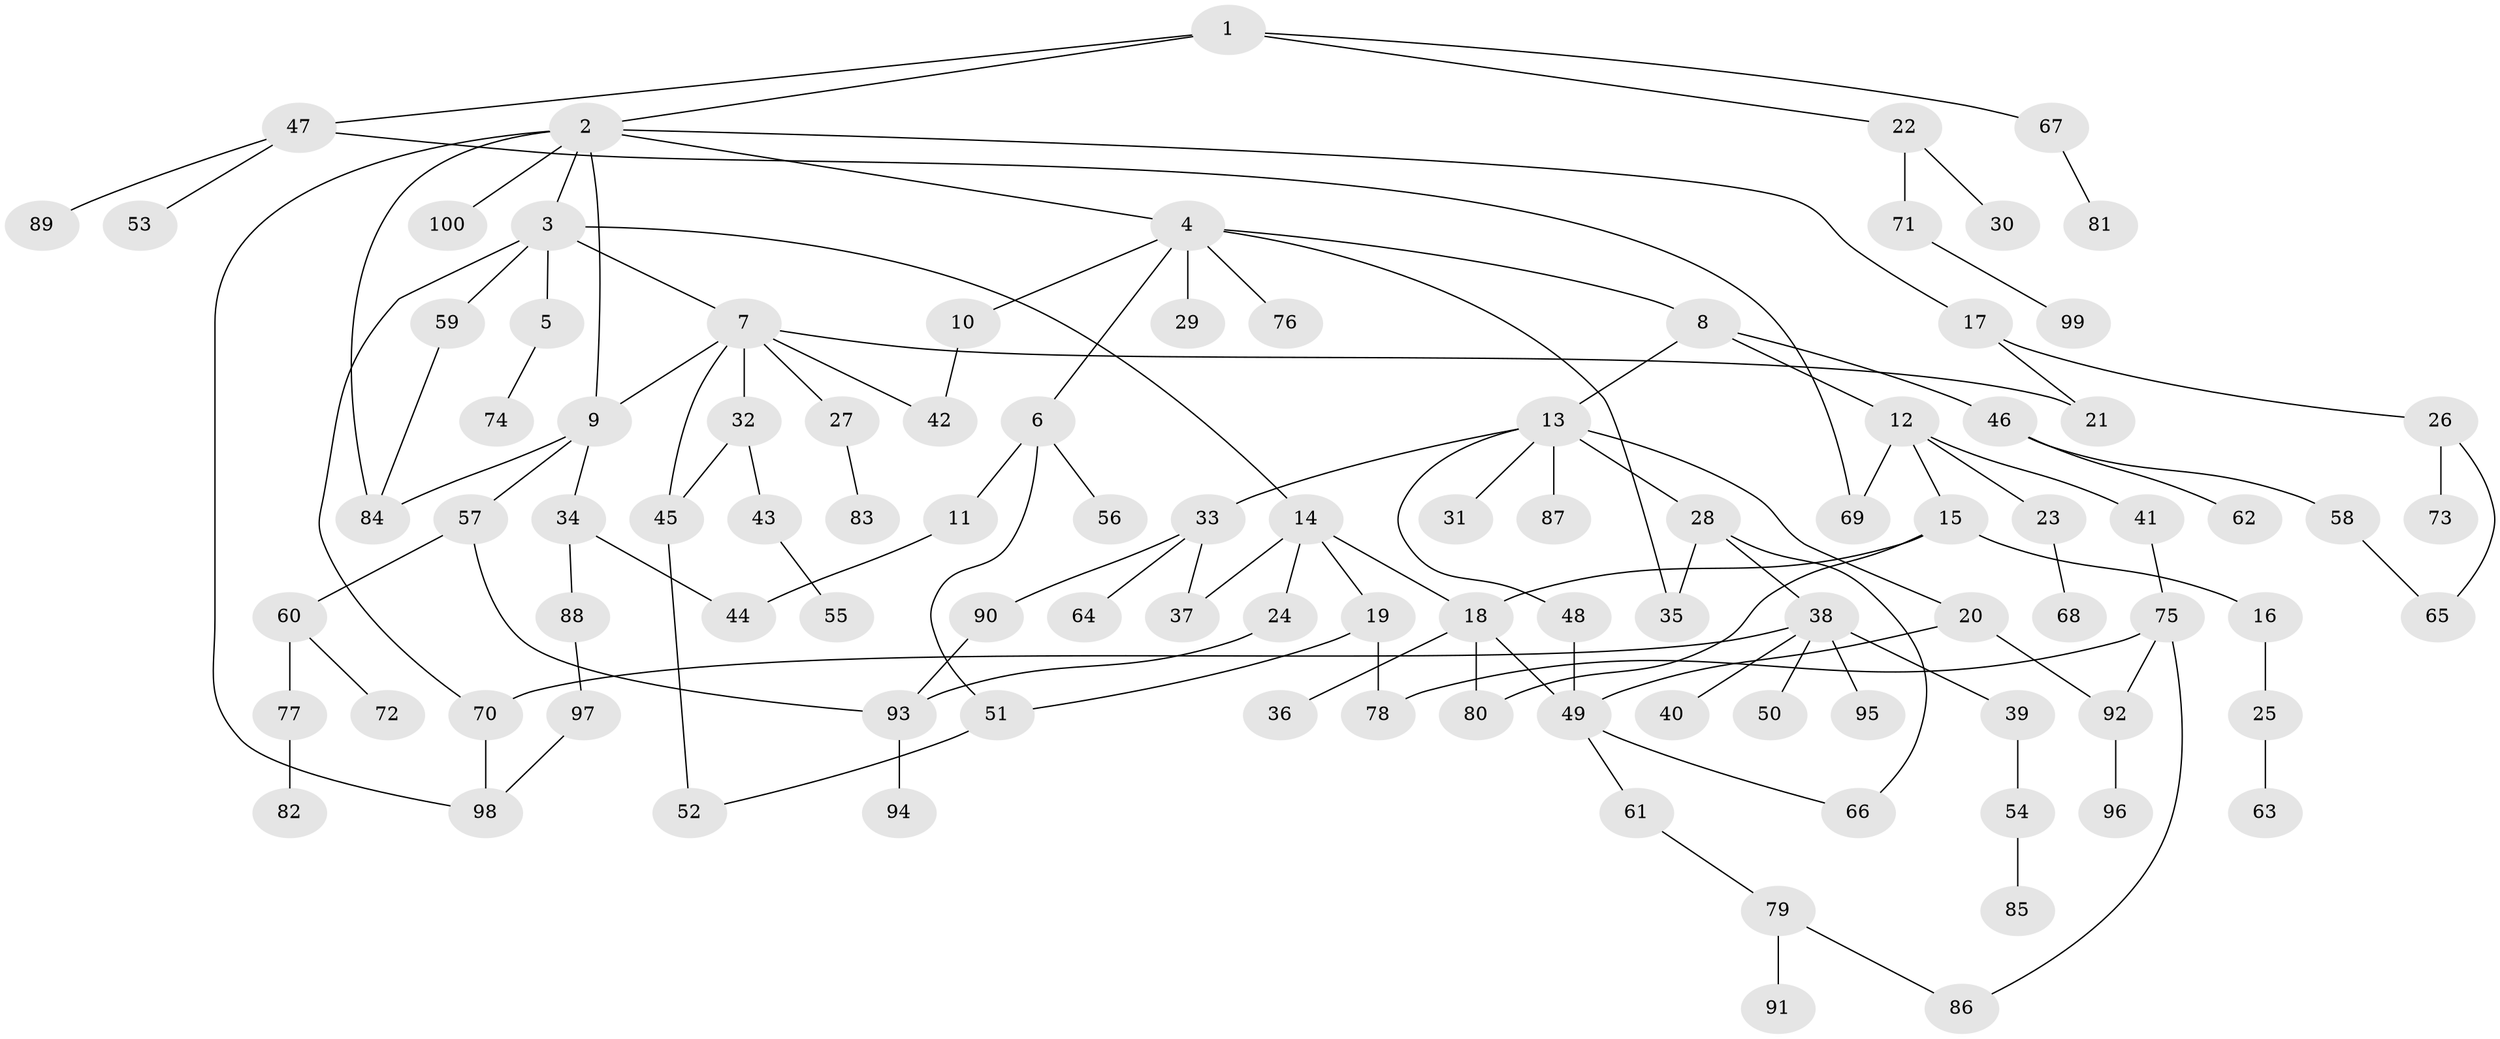 // Generated by graph-tools (version 1.1) at 2025/11/02/21/25 10:11:06]
// undirected, 100 vertices, 125 edges
graph export_dot {
graph [start="1"]
  node [color=gray90,style=filled];
  1;
  2;
  3;
  4;
  5;
  6;
  7;
  8;
  9;
  10;
  11;
  12;
  13;
  14;
  15;
  16;
  17;
  18;
  19;
  20;
  21;
  22;
  23;
  24;
  25;
  26;
  27;
  28;
  29;
  30;
  31;
  32;
  33;
  34;
  35;
  36;
  37;
  38;
  39;
  40;
  41;
  42;
  43;
  44;
  45;
  46;
  47;
  48;
  49;
  50;
  51;
  52;
  53;
  54;
  55;
  56;
  57;
  58;
  59;
  60;
  61;
  62;
  63;
  64;
  65;
  66;
  67;
  68;
  69;
  70;
  71;
  72;
  73;
  74;
  75;
  76;
  77;
  78;
  79;
  80;
  81;
  82;
  83;
  84;
  85;
  86;
  87;
  88;
  89;
  90;
  91;
  92;
  93;
  94;
  95;
  96;
  97;
  98;
  99;
  100;
  1 -- 2;
  1 -- 22;
  1 -- 47;
  1 -- 67;
  2 -- 3;
  2 -- 4;
  2 -- 9;
  2 -- 17;
  2 -- 100;
  2 -- 98;
  2 -- 84;
  3 -- 5;
  3 -- 7;
  3 -- 14;
  3 -- 59;
  3 -- 70;
  4 -- 6;
  4 -- 8;
  4 -- 10;
  4 -- 29;
  4 -- 76;
  4 -- 35;
  5 -- 74;
  6 -- 11;
  6 -- 51;
  6 -- 56;
  7 -- 27;
  7 -- 32;
  7 -- 42;
  7 -- 21;
  7 -- 9;
  7 -- 45;
  8 -- 12;
  8 -- 13;
  8 -- 46;
  9 -- 34;
  9 -- 57;
  9 -- 84;
  10 -- 42;
  11 -- 44;
  12 -- 15;
  12 -- 23;
  12 -- 41;
  12 -- 69;
  13 -- 20;
  13 -- 28;
  13 -- 31;
  13 -- 33;
  13 -- 48;
  13 -- 87;
  14 -- 18;
  14 -- 19;
  14 -- 24;
  14 -- 37;
  15 -- 16;
  15 -- 80;
  15 -- 18;
  16 -- 25;
  17 -- 21;
  17 -- 26;
  18 -- 36;
  18 -- 80;
  18 -- 49;
  19 -- 78;
  19 -- 51;
  20 -- 92;
  20 -- 49;
  22 -- 30;
  22 -- 71;
  23 -- 68;
  24 -- 93;
  25 -- 63;
  26 -- 73;
  26 -- 65;
  27 -- 83;
  28 -- 35;
  28 -- 38;
  28 -- 66;
  32 -- 43;
  32 -- 45;
  33 -- 64;
  33 -- 90;
  33 -- 37;
  34 -- 44;
  34 -- 88;
  38 -- 39;
  38 -- 40;
  38 -- 50;
  38 -- 95;
  38 -- 70;
  39 -- 54;
  41 -- 75;
  43 -- 55;
  45 -- 52;
  46 -- 58;
  46 -- 62;
  47 -- 53;
  47 -- 69;
  47 -- 89;
  48 -- 49;
  49 -- 61;
  49 -- 66;
  51 -- 52;
  54 -- 85;
  57 -- 60;
  57 -- 93;
  58 -- 65;
  59 -- 84;
  60 -- 72;
  60 -- 77;
  61 -- 79;
  67 -- 81;
  70 -- 98;
  71 -- 99;
  75 -- 78;
  75 -- 92;
  75 -- 86;
  77 -- 82;
  79 -- 86;
  79 -- 91;
  88 -- 97;
  90 -- 93;
  92 -- 96;
  93 -- 94;
  97 -- 98;
}
